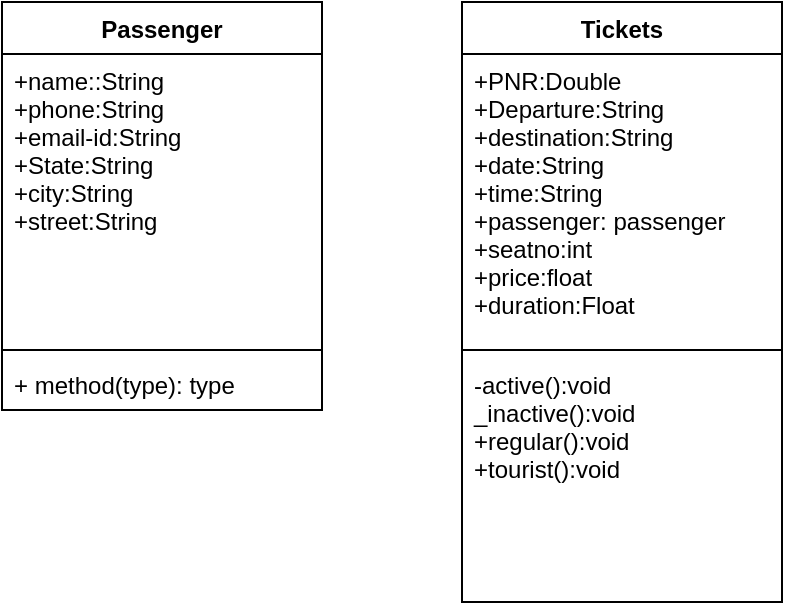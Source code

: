 <mxfile version="14.9.2" type="google"><diagram id="C5RBs43oDa-KdzZeNtuy" name="Page-1"><mxGraphModel dx="1038" dy="547" grid="1" gridSize="10" guides="1" tooltips="1" connect="1" arrows="1" fold="1" page="1" pageScale="1" pageWidth="827" pageHeight="1169" math="0" shadow="0"><root><mxCell id="WIyWlLk6GJQsqaUBKTNV-0"/><mxCell id="WIyWlLk6GJQsqaUBKTNV-1" parent="WIyWlLk6GJQsqaUBKTNV-0"/><mxCell id="1TsZV79GLXFy4WRm-_ha-0" value="Tickets" style="swimlane;fontStyle=1;align=center;verticalAlign=top;childLayout=stackLayout;horizontal=1;startSize=26;horizontalStack=0;resizeParent=1;resizeParentMax=0;resizeLast=0;collapsible=1;marginBottom=0;" vertex="1" parent="WIyWlLk6GJQsqaUBKTNV-1"><mxGeometry x="370" y="200" width="160" height="300" as="geometry"/></mxCell><mxCell id="1TsZV79GLXFy4WRm-_ha-1" value="+PNR:Double&#10;+Departure:String&#10;+destination:String&#10;+date:String&#10;+time:String&#10;+passenger: passenger&#10;+seatno:int&#10;+price:float&#10;+duration:Float&#10;" style="text;strokeColor=none;fillColor=none;align=left;verticalAlign=top;spacingLeft=4;spacingRight=4;overflow=hidden;rotatable=0;points=[[0,0.5],[1,0.5]];portConstraint=eastwest;" vertex="1" parent="1TsZV79GLXFy4WRm-_ha-0"><mxGeometry y="26" width="160" height="144" as="geometry"/></mxCell><mxCell id="1TsZV79GLXFy4WRm-_ha-2" value="" style="line;strokeWidth=1;fillColor=none;align=left;verticalAlign=middle;spacingTop=-1;spacingLeft=3;spacingRight=3;rotatable=0;labelPosition=right;points=[];portConstraint=eastwest;" vertex="1" parent="1TsZV79GLXFy4WRm-_ha-0"><mxGeometry y="170" width="160" height="8" as="geometry"/></mxCell><mxCell id="1TsZV79GLXFy4WRm-_ha-3" value="-active():void&#10;_inactive():void&#10;+regular():void&#10;+tourist():void" style="text;strokeColor=none;fillColor=none;align=left;verticalAlign=top;spacingLeft=4;spacingRight=4;overflow=hidden;rotatable=0;points=[[0,0.5],[1,0.5]];portConstraint=eastwest;" vertex="1" parent="1TsZV79GLXFy4WRm-_ha-0"><mxGeometry y="178" width="160" height="122" as="geometry"/></mxCell><mxCell id="1TsZV79GLXFy4WRm-_ha-4" value="Passenger" style="swimlane;fontStyle=1;align=center;verticalAlign=top;childLayout=stackLayout;horizontal=1;startSize=26;horizontalStack=0;resizeParent=1;resizeParentMax=0;resizeLast=0;collapsible=1;marginBottom=0;" vertex="1" parent="WIyWlLk6GJQsqaUBKTNV-1"><mxGeometry x="140" y="200" width="160" height="204" as="geometry"/></mxCell><mxCell id="1TsZV79GLXFy4WRm-_ha-5" value="+name::String&#10;+phone:String&#10;+email-id:String&#10;+State:String&#10;+city:String&#10;+street:String" style="text;strokeColor=none;fillColor=none;align=left;verticalAlign=top;spacingLeft=4;spacingRight=4;overflow=hidden;rotatable=0;points=[[0,0.5],[1,0.5]];portConstraint=eastwest;" vertex="1" parent="1TsZV79GLXFy4WRm-_ha-4"><mxGeometry y="26" width="160" height="144" as="geometry"/></mxCell><mxCell id="1TsZV79GLXFy4WRm-_ha-6" value="" style="line;strokeWidth=1;fillColor=none;align=left;verticalAlign=middle;spacingTop=-1;spacingLeft=3;spacingRight=3;rotatable=0;labelPosition=right;points=[];portConstraint=eastwest;" vertex="1" parent="1TsZV79GLXFy4WRm-_ha-4"><mxGeometry y="170" width="160" height="8" as="geometry"/></mxCell><mxCell id="1TsZV79GLXFy4WRm-_ha-7" value="+ method(type): type" style="text;strokeColor=none;fillColor=none;align=left;verticalAlign=top;spacingLeft=4;spacingRight=4;overflow=hidden;rotatable=0;points=[[0,0.5],[1,0.5]];portConstraint=eastwest;" vertex="1" parent="1TsZV79GLXFy4WRm-_ha-4"><mxGeometry y="178" width="160" height="26" as="geometry"/></mxCell></root></mxGraphModel></diagram></mxfile>